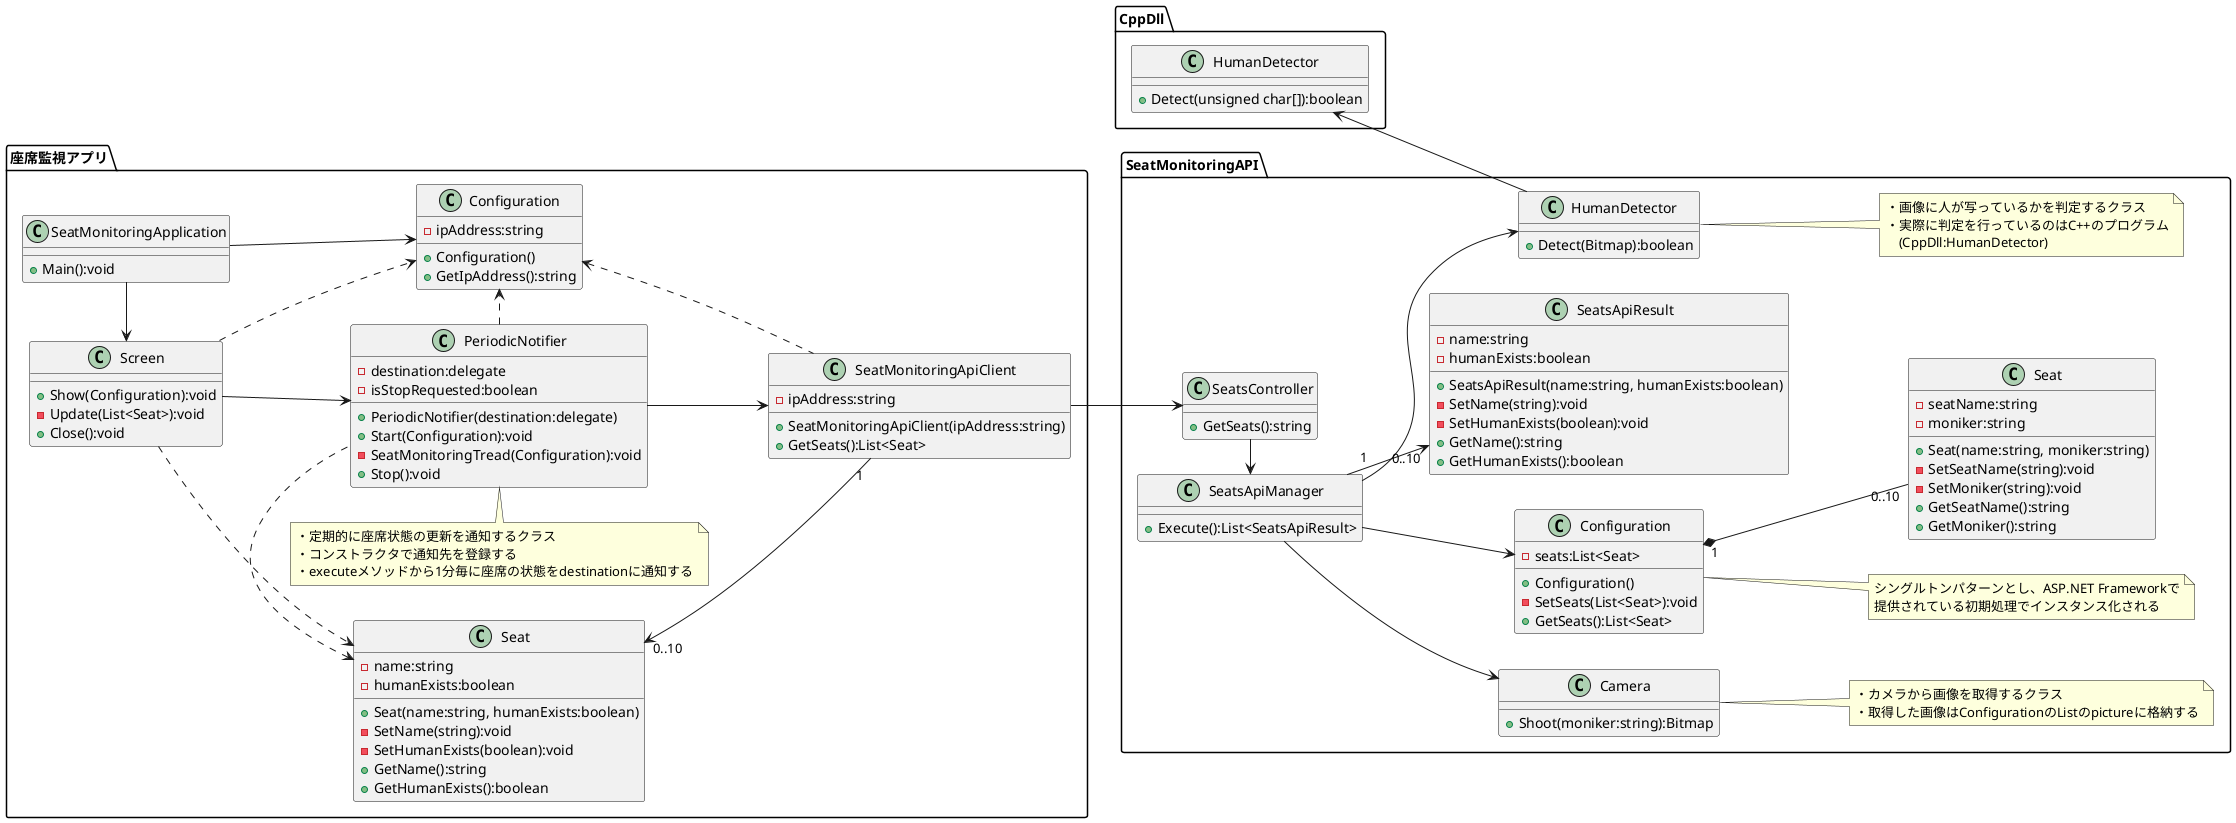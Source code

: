@startuml クラス図
left to right direction

package 座席監視アプリ {
    class SeatMonitoringApplication {
        + Main():void
    }

    class "Configuration" as ClientConfiguration {
		'hostnameとかendpointとか
        - ipAddress:string 
        + Configuration()
        + GetIpAddress():string
    }

	class Screen {
        + Show(Configuration):void
        - Update(List<Seat>):void
		+ Close():void
    }

    class SeatMonitoringApiClient {
        - ipAddress:string
        + SeatMonitoringApiClient(ipAddress:string)
        + GetSeats():List<Seat>
    }

    class PeriodicNotifier {
        - destination:delegate
        - isStopRequested:boolean
        + PeriodicNotifier(destination:delegate)
        + Start(Configuration):void
        - SeatMonitoringTread(Configuration):void
        + Stop():void
    }
    note top of PeriodicNotifier
        ・定期的に座席状態の更新を通知するクラス
        ・コンストラクタで通知先を登録する
        ・executeメソッドから1分毎に座席の状態をdestinationに通知する
    end note

    class "Seat" as ClientSeat {
        - name:string
        - humanExists:boolean
        + Seat(name:string, humanExists:boolean)
        - SetName(string):void
        - SetHumanExists(boolean):void
        + GetName():string
        + GetHumanExists():boolean
    }
}

package SeatMonitoringAPI {
	class SeatsController {
        + GetSeats():string
    }

    class SeatsApiManager {
        + Execute():List<SeatsApiResult>
    }
    
    class "Configuration" as ServerConfiguration {
        - seats:List<Seat>
        + Configuration()
        - SetSeats(List<Seat>):void
        + GetSeats():List<Seat>
    }
	note right of ServerConfiguration
		シングルトンパターンとし、ASP.NET Frameworkで
		提供されている初期処理でインスタンス化される
	end note

    'Cameraでよくない?
    class Camera {
        + Shoot(moniker:string):Bitmap
    }
    note right of Camera
        ・カメラから画像を取得するクラス
        ・取得した画像はConfigurationのListのpictureに格納する
    end note
    
    class "HumanDetector" as CsHumanDetector {
        + Detect(Bitmap):boolean
    }
    note right of CsHumanDetector
        ・画像に人が写っているかを判定するクラス
        ・実際に判定を行っているのはC++のプログラム
        　(CppDll:HumanDetector)
    end note

    class "Seat" as ServerSeat {
        - seatName:string
        - moniker:string
        + Seat(name:string, moniker:string)
        - SetSeatName(string):void
        - SetMoniker(string):void
        + GetSeatName():string
        + GetMoniker():string
    }

    class SeatsApiResult {
        - name:string
        - humanExists:boolean
        + SeatsApiResult(name:string, humanExists:boolean)
        - SetName(string):void
        - SetHumanExists(boolean):void
        + GetName():string
        + GetHumanExists():boolean
    }
}

package CppDll {
    class "HumanDetector" as CppHumanDetector {
        + Detect(unsigned char[]):boolean
    }
}

SeatMonitoringApplication -> ClientConfiguration
SeatMonitoringApplication -left-> Screen
Screen -down-> PeriodicNotifier
PeriodicNotifier -down-> SeatMonitoringApiClient
PeriodicNotifier .> ClientConfiguration
PeriodicNotifier .left.> ClientSeat
Screen .> ClientSeat
Screen .> ClientConfiguration
SeatMonitoringApiClient .left.> ClientConfiguration
SeatMonitoringApiClient "1"-left->"0..10" ClientSeat
SeatMonitoringApiClient -down-> SeatsController
SeatsController -left-> SeatsApiManager
ServerConfiguration "1"*-down-"0..10" ServerSeat
SeatsApiManager --> ServerConfiguration
SeatsApiManager --> Camera
SeatsApiManager --> CsHumanDetector
SeatsApiManager "1"-->"0..10" SeatsApiResult
CppHumanDetector <-- CsHumanDetector

@enduml